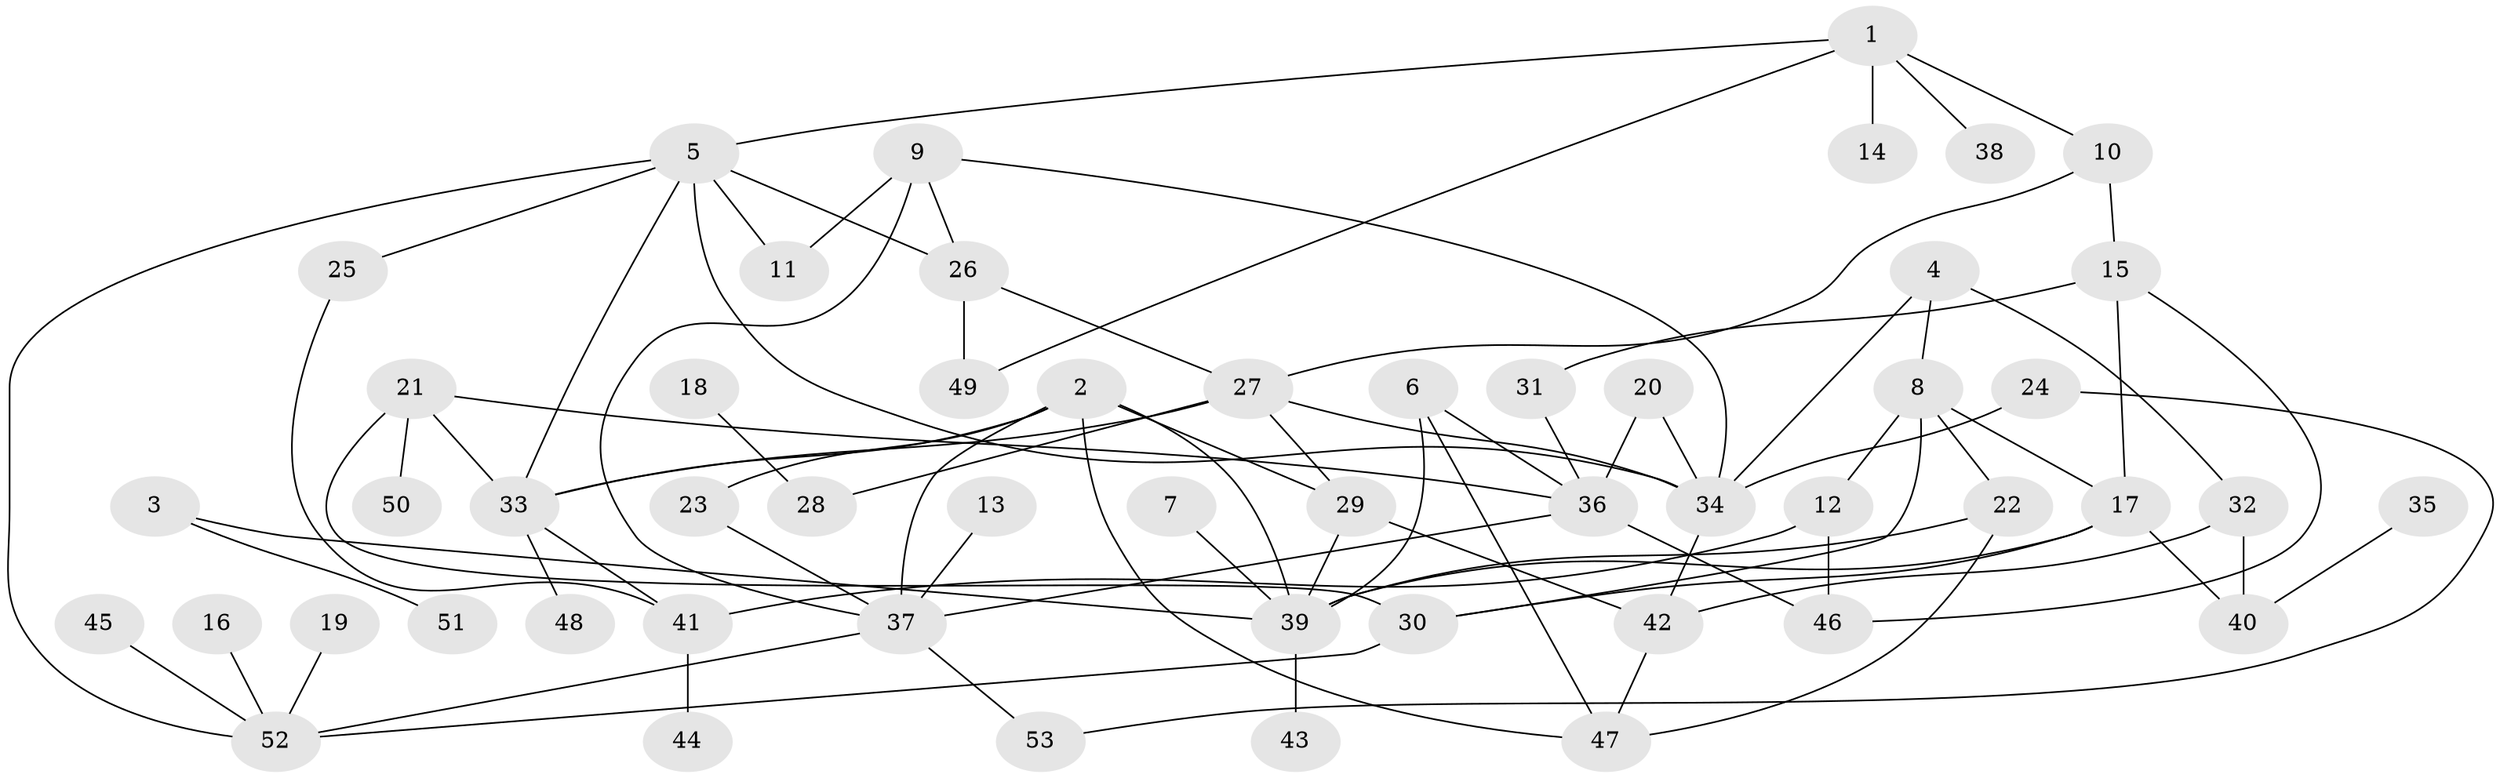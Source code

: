 // original degree distribution, {5: 0.05714285714285714, 6: 0.02857142857142857, 7: 0.01904761904761905, 2: 0.20952380952380953, 4: 0.13333333333333333, 3: 0.2571428571428571, 1: 0.29523809523809524}
// Generated by graph-tools (version 1.1) at 2025/49/03/09/25 03:49:21]
// undirected, 53 vertices, 84 edges
graph export_dot {
graph [start="1"]
  node [color=gray90,style=filled];
  1;
  2;
  3;
  4;
  5;
  6;
  7;
  8;
  9;
  10;
  11;
  12;
  13;
  14;
  15;
  16;
  17;
  18;
  19;
  20;
  21;
  22;
  23;
  24;
  25;
  26;
  27;
  28;
  29;
  30;
  31;
  32;
  33;
  34;
  35;
  36;
  37;
  38;
  39;
  40;
  41;
  42;
  43;
  44;
  45;
  46;
  47;
  48;
  49;
  50;
  51;
  52;
  53;
  1 -- 5 [weight=1.0];
  1 -- 10 [weight=1.0];
  1 -- 14 [weight=1.0];
  1 -- 38 [weight=1.0];
  1 -- 49 [weight=1.0];
  2 -- 23 [weight=1.0];
  2 -- 29 [weight=1.0];
  2 -- 33 [weight=1.0];
  2 -- 37 [weight=1.0];
  2 -- 39 [weight=1.0];
  2 -- 47 [weight=1.0];
  3 -- 39 [weight=1.0];
  3 -- 51 [weight=1.0];
  4 -- 8 [weight=1.0];
  4 -- 32 [weight=1.0];
  4 -- 34 [weight=1.0];
  5 -- 11 [weight=1.0];
  5 -- 25 [weight=1.0];
  5 -- 26 [weight=1.0];
  5 -- 33 [weight=1.0];
  5 -- 34 [weight=1.0];
  5 -- 52 [weight=1.0];
  6 -- 36 [weight=1.0];
  6 -- 39 [weight=1.0];
  6 -- 47 [weight=1.0];
  7 -- 39 [weight=1.0];
  8 -- 12 [weight=1.0];
  8 -- 17 [weight=1.0];
  8 -- 22 [weight=1.0];
  8 -- 30 [weight=1.0];
  9 -- 11 [weight=1.0];
  9 -- 26 [weight=1.0];
  9 -- 34 [weight=1.0];
  9 -- 37 [weight=1.0];
  10 -- 15 [weight=1.0];
  10 -- 27 [weight=1.0];
  12 -- 41 [weight=1.0];
  12 -- 46 [weight=1.0];
  13 -- 37 [weight=1.0];
  15 -- 17 [weight=1.0];
  15 -- 31 [weight=1.0];
  15 -- 46 [weight=1.0];
  16 -- 52 [weight=1.0];
  17 -- 30 [weight=1.0];
  17 -- 39 [weight=1.0];
  17 -- 40 [weight=1.0];
  18 -- 28 [weight=1.0];
  19 -- 52 [weight=1.0];
  20 -- 34 [weight=1.0];
  20 -- 36 [weight=1.0];
  21 -- 30 [weight=1.0];
  21 -- 33 [weight=1.0];
  21 -- 36 [weight=1.0];
  21 -- 50 [weight=1.0];
  22 -- 39 [weight=1.0];
  22 -- 47 [weight=1.0];
  23 -- 37 [weight=1.0];
  24 -- 34 [weight=1.0];
  24 -- 53 [weight=1.0];
  25 -- 41 [weight=1.0];
  26 -- 27 [weight=1.0];
  26 -- 49 [weight=1.0];
  27 -- 28 [weight=1.0];
  27 -- 29 [weight=1.0];
  27 -- 33 [weight=1.0];
  27 -- 34 [weight=1.0];
  29 -- 39 [weight=1.0];
  29 -- 42 [weight=1.0];
  30 -- 52 [weight=1.0];
  31 -- 36 [weight=1.0];
  32 -- 40 [weight=1.0];
  32 -- 42 [weight=1.0];
  33 -- 41 [weight=1.0];
  33 -- 48 [weight=1.0];
  34 -- 42 [weight=1.0];
  35 -- 40 [weight=1.0];
  36 -- 37 [weight=1.0];
  36 -- 46 [weight=1.0];
  37 -- 52 [weight=1.0];
  37 -- 53 [weight=1.0];
  39 -- 43 [weight=1.0];
  41 -- 44 [weight=1.0];
  42 -- 47 [weight=1.0];
  45 -- 52 [weight=1.0];
}
